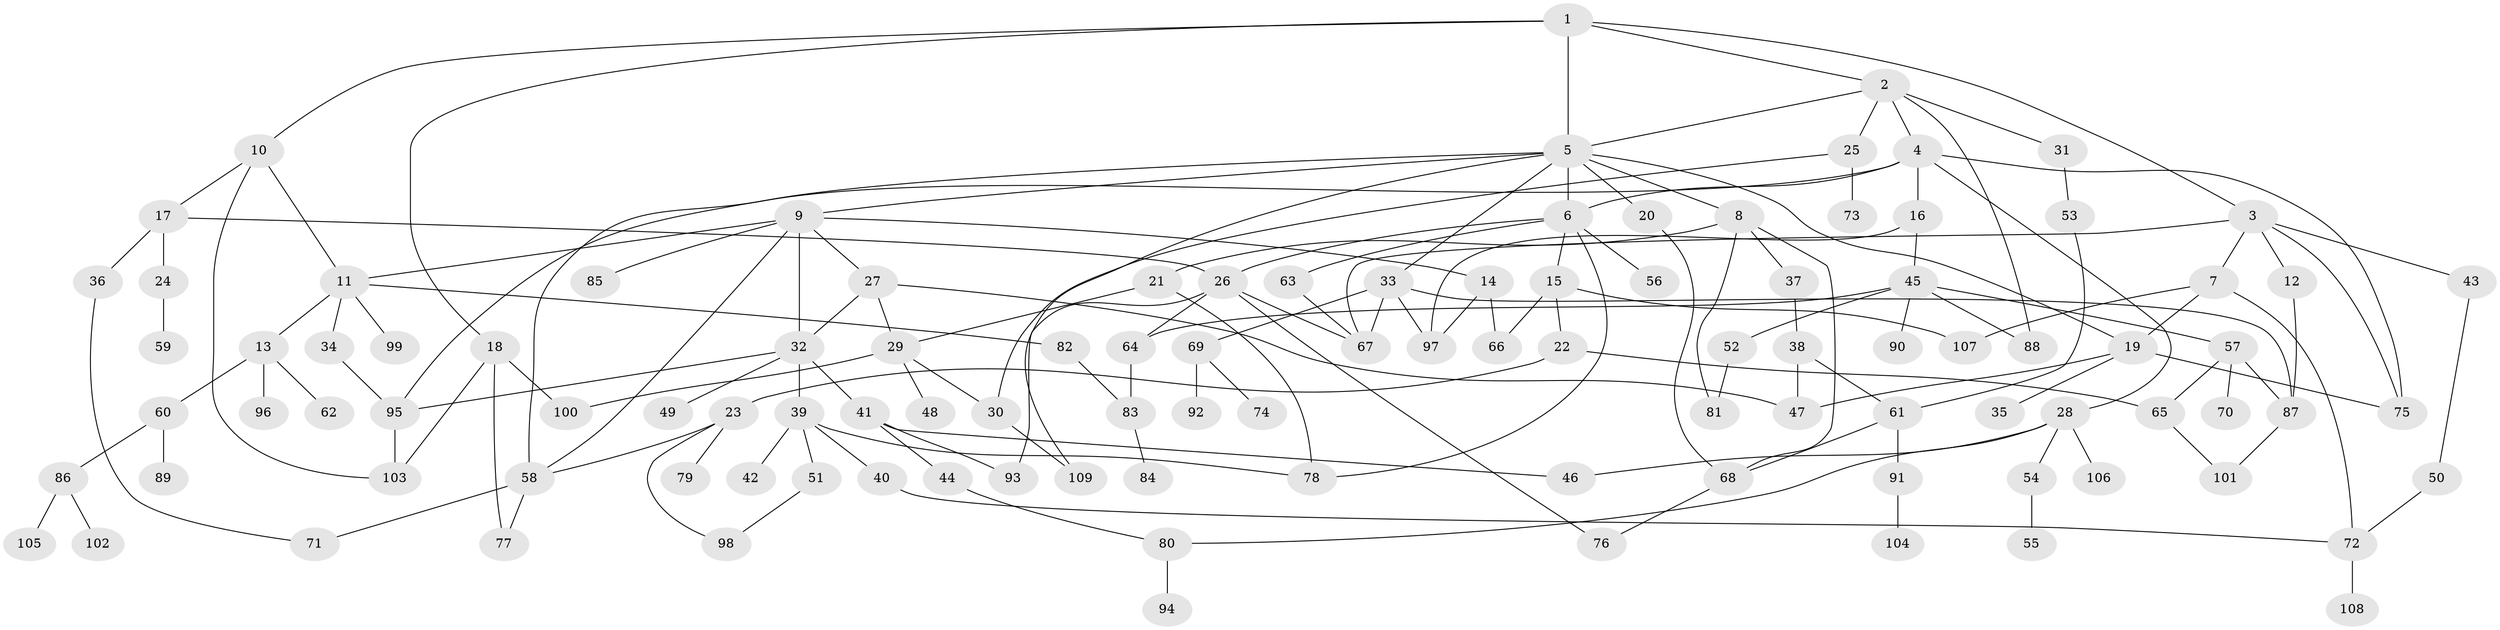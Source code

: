 // coarse degree distribution, {5: 0.039473684210526314, 6: 0.09210526315789473, 8: 0.05263157894736842, 12: 0.013157894736842105, 4: 0.11842105263157894, 7: 0.039473684210526314, 3: 0.10526315789473684, 2: 0.3026315789473684, 1: 0.23684210526315788}
// Generated by graph-tools (version 1.1) at 2025/41/03/06/25 10:41:27]
// undirected, 109 vertices, 157 edges
graph export_dot {
graph [start="1"]
  node [color=gray90,style=filled];
  1;
  2;
  3;
  4;
  5;
  6;
  7;
  8;
  9;
  10;
  11;
  12;
  13;
  14;
  15;
  16;
  17;
  18;
  19;
  20;
  21;
  22;
  23;
  24;
  25;
  26;
  27;
  28;
  29;
  30;
  31;
  32;
  33;
  34;
  35;
  36;
  37;
  38;
  39;
  40;
  41;
  42;
  43;
  44;
  45;
  46;
  47;
  48;
  49;
  50;
  51;
  52;
  53;
  54;
  55;
  56;
  57;
  58;
  59;
  60;
  61;
  62;
  63;
  64;
  65;
  66;
  67;
  68;
  69;
  70;
  71;
  72;
  73;
  74;
  75;
  76;
  77;
  78;
  79;
  80;
  81;
  82;
  83;
  84;
  85;
  86;
  87;
  88;
  89;
  90;
  91;
  92;
  93;
  94;
  95;
  96;
  97;
  98;
  99;
  100;
  101;
  102;
  103;
  104;
  105;
  106;
  107;
  108;
  109;
  1 -- 2;
  1 -- 3;
  1 -- 5;
  1 -- 10;
  1 -- 18;
  2 -- 4;
  2 -- 25;
  2 -- 31;
  2 -- 88;
  2 -- 5;
  3 -- 7;
  3 -- 12;
  3 -- 43;
  3 -- 75;
  3 -- 67;
  4 -- 16;
  4 -- 28;
  4 -- 75;
  4 -- 95;
  4 -- 6;
  5 -- 6;
  5 -- 8;
  5 -- 9;
  5 -- 19;
  5 -- 20;
  5 -- 33;
  5 -- 109;
  5 -- 58;
  6 -- 15;
  6 -- 26;
  6 -- 56;
  6 -- 63;
  6 -- 78;
  7 -- 107;
  7 -- 19;
  7 -- 72;
  8 -- 21;
  8 -- 37;
  8 -- 81;
  8 -- 68;
  9 -- 14;
  9 -- 27;
  9 -- 32;
  9 -- 85;
  9 -- 11;
  9 -- 58;
  10 -- 11;
  10 -- 17;
  10 -- 103;
  11 -- 13;
  11 -- 34;
  11 -- 82;
  11 -- 99;
  12 -- 87;
  13 -- 60;
  13 -- 62;
  13 -- 96;
  14 -- 66;
  14 -- 97;
  15 -- 22;
  15 -- 107;
  15 -- 66;
  16 -- 45;
  16 -- 97;
  17 -- 24;
  17 -- 36;
  17 -- 26;
  18 -- 77;
  18 -- 103;
  18 -- 100;
  19 -- 35;
  19 -- 47;
  19 -- 75;
  20 -- 68;
  21 -- 29;
  21 -- 78;
  22 -- 23;
  22 -- 65;
  23 -- 58;
  23 -- 79;
  23 -- 98;
  24 -- 59;
  25 -- 73;
  25 -- 30;
  26 -- 64;
  26 -- 76;
  26 -- 67;
  26 -- 93;
  27 -- 47;
  27 -- 32;
  27 -- 29;
  28 -- 46;
  28 -- 54;
  28 -- 106;
  28 -- 80;
  29 -- 30;
  29 -- 48;
  29 -- 100;
  30 -- 109;
  31 -- 53;
  32 -- 39;
  32 -- 41;
  32 -- 49;
  32 -- 95;
  33 -- 69;
  33 -- 97;
  33 -- 87;
  33 -- 67;
  34 -- 95;
  36 -- 71;
  37 -- 38;
  38 -- 61;
  38 -- 47;
  39 -- 40;
  39 -- 42;
  39 -- 51;
  39 -- 78;
  40 -- 72;
  41 -- 44;
  41 -- 93;
  41 -- 46;
  43 -- 50;
  44 -- 80;
  45 -- 52;
  45 -- 57;
  45 -- 90;
  45 -- 64;
  45 -- 88;
  50 -- 72;
  51 -- 98;
  52 -- 81;
  53 -- 61;
  54 -- 55;
  57 -- 65;
  57 -- 70;
  57 -- 87;
  58 -- 71;
  58 -- 77;
  60 -- 86;
  60 -- 89;
  61 -- 68;
  61 -- 91;
  63 -- 67;
  64 -- 83;
  65 -- 101;
  68 -- 76;
  69 -- 74;
  69 -- 92;
  72 -- 108;
  80 -- 94;
  82 -- 83;
  83 -- 84;
  86 -- 102;
  86 -- 105;
  87 -- 101;
  91 -- 104;
  95 -- 103;
}
